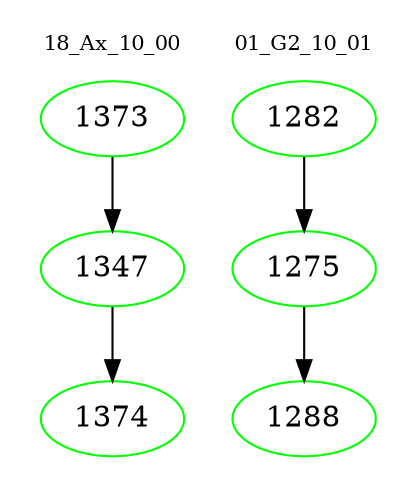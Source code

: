 digraph{
subgraph cluster_0 {
color = white
label = "18_Ax_10_00";
fontsize=10;
T0_1373 [label="1373", color="green"]
T0_1373 -> T0_1347 [color="black"]
T0_1347 [label="1347", color="green"]
T0_1347 -> T0_1374 [color="black"]
T0_1374 [label="1374", color="green"]
}
subgraph cluster_1 {
color = white
label = "01_G2_10_01";
fontsize=10;
T1_1282 [label="1282", color="green"]
T1_1282 -> T1_1275 [color="black"]
T1_1275 [label="1275", color="green"]
T1_1275 -> T1_1288 [color="black"]
T1_1288 [label="1288", color="green"]
}
}
